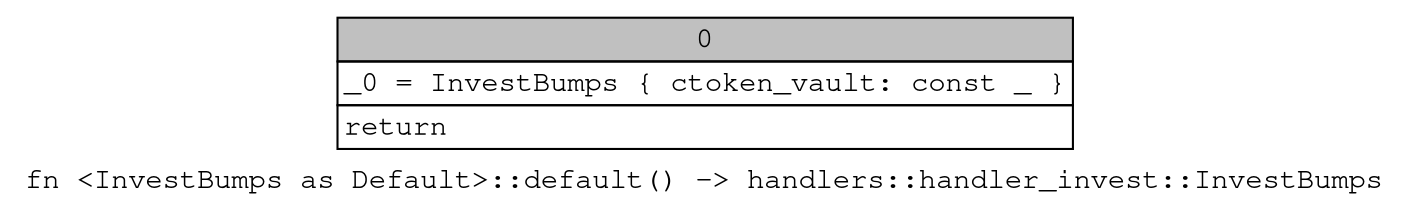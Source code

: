 digraph Mir_0_1094 {
    graph [fontname="Courier, monospace"];
    node [fontname="Courier, monospace"];
    edge [fontname="Courier, monospace"];
    label=<fn &lt;InvestBumps as Default&gt;::default() -&gt; handlers::handler_invest::InvestBumps<br align="left"/>>;
    bb0__0_1094 [shape="none", label=<<table border="0" cellborder="1" cellspacing="0"><tr><td bgcolor="gray" align="center" colspan="1">0</td></tr><tr><td align="left" balign="left">_0 = InvestBumps { ctoken_vault: const _ }<br/></td></tr><tr><td align="left">return</td></tr></table>>];
}
